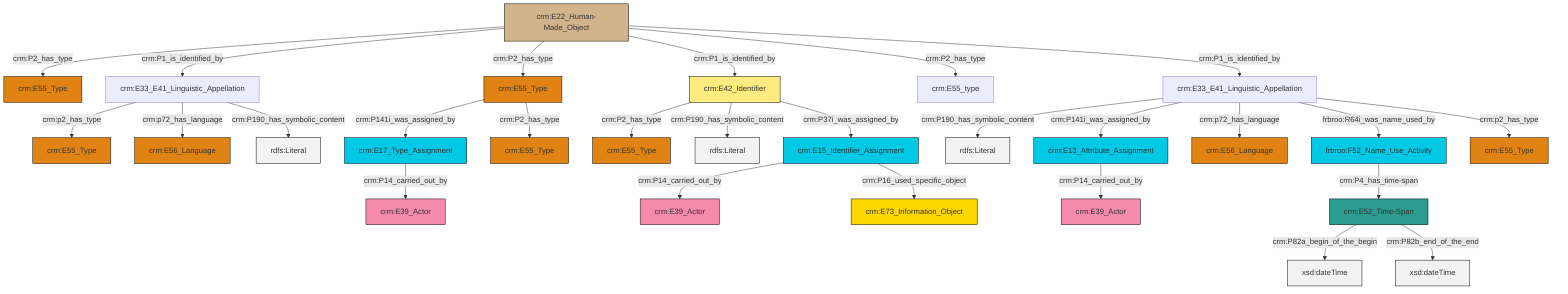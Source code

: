 graph TD
classDef Literal fill:#f2f2f2,stroke:#000000;
classDef CRM_Entity fill:#FFFFFF,stroke:#000000;
classDef Temporal_Entity fill:#00C9E6, stroke:#000000;
classDef Type fill:#E18312, stroke:#000000;
classDef Time-Span fill:#2C9C91, stroke:#000000;
classDef Appellation fill:#FFEB7F, stroke:#000000;
classDef Place fill:#008836, stroke:#000000;
classDef Persistent_Item fill:#B266B2, stroke:#000000;
classDef Conceptual_Object fill:#FFD700, stroke:#000000;
classDef Physical_Thing fill:#D2B48C, stroke:#000000;
classDef Actor fill:#f58aad, stroke:#000000;
classDef PC_Classes fill:#4ce600, stroke:#000000;
classDef Multi fill:#cccccc,stroke:#000000;

2["crm:E33_E41_Linguistic_Appellation"]:::Default -->|crm:P190_has_symbolic_content| 3[rdfs:Literal]:::Literal
6["crm:E15_Identifier_Assignment"]:::Temporal_Entity -->|crm:P14_carried_out_by| 7["crm:E39_Actor"]:::Actor
6["crm:E15_Identifier_Assignment"]:::Temporal_Entity -->|crm:P16_used_specific_object| 8["crm:E73_Information_Object"]:::Conceptual_Object
9["crm:E55_Type"]:::Type -->|crm:P141i_was_assigned_by| 10["crm:E17_Type_Assignment"]:::Temporal_Entity
2["crm:E33_E41_Linguistic_Appellation"]:::Default -->|crm:P141i_was_assigned_by| 13["crm:E13_Attribute_Assignment"]:::Temporal_Entity
14["crm:E22_Human-Made_Object"]:::Physical_Thing -->|crm:P2_has_type| 15["crm:E55_Type"]:::Type
16["crm:E33_E41_Linguistic_Appellation"]:::Default -->|crm:p2_has_type| 17["crm:E55_Type"]:::Type
2["crm:E33_E41_Linguistic_Appellation"]:::Default -->|crm:p72_has_language| 20["crm:E56_Language"]:::Type
9["crm:E55_Type"]:::Type -->|crm:P2_has_type| 11["crm:E55_Type"]:::Type
14["crm:E22_Human-Made_Object"]:::Physical_Thing -->|crm:P1_is_identified_by| 16["crm:E33_E41_Linguistic_Appellation"]:::Default
4["crm:E42_Identifier"]:::Appellation -->|crm:P2_has_type| 24["crm:E55_Type"]:::Type
0["crm:E52_Time-Span"]:::Time-Span -->|crm:P82a_begin_of_the_begin| 29[xsd:dateTime]:::Literal
14["crm:E22_Human-Made_Object"]:::Physical_Thing -->|crm:P2_has_type| 9["crm:E55_Type"]:::Type
0["crm:E52_Time-Span"]:::Time-Span -->|crm:P82b_end_of_the_end| 38[xsd:dateTime]:::Literal
2["crm:E33_E41_Linguistic_Appellation"]:::Default -->|frbroo:R64i_was_name_used_by| 18["frbroo:F52_Name_Use_Activity"]:::Temporal_Entity
14["crm:E22_Human-Made_Object"]:::Physical_Thing -->|crm:P1_is_identified_by| 4["crm:E42_Identifier"]:::Appellation
2["crm:E33_E41_Linguistic_Appellation"]:::Default -->|crm:p2_has_type| 21["crm:E55_Type"]:::Type
4["crm:E42_Identifier"]:::Appellation -->|crm:P190_has_symbolic_content| 39[rdfs:Literal]:::Literal
14["crm:E22_Human-Made_Object"]:::Physical_Thing -->|crm:P2_has_type| 27["crm:E55_type"]:::Default
16["crm:E33_E41_Linguistic_Appellation"]:::Default -->|crm:p72_has_language| 34["crm:E56_Language"]:::Type
10["crm:E17_Type_Assignment"]:::Temporal_Entity -->|crm:P14_carried_out_by| 25["crm:E39_Actor"]:::Actor
16["crm:E33_E41_Linguistic_Appellation"]:::Default -->|crm:P190_has_symbolic_content| 49[rdfs:Literal]:::Literal
18["frbroo:F52_Name_Use_Activity"]:::Temporal_Entity -->|crm:P4_has_time-span| 0["crm:E52_Time-Span"]:::Time-Span
14["crm:E22_Human-Made_Object"]:::Physical_Thing -->|crm:P1_is_identified_by| 2["crm:E33_E41_Linguistic_Appellation"]:::Default
13["crm:E13_Attribute_Assignment"]:::Temporal_Entity -->|crm:P14_carried_out_by| 30["crm:E39_Actor"]:::Actor
4["crm:E42_Identifier"]:::Appellation -->|crm:P37i_was_assigned_by| 6["crm:E15_Identifier_Assignment"]:::Temporal_Entity